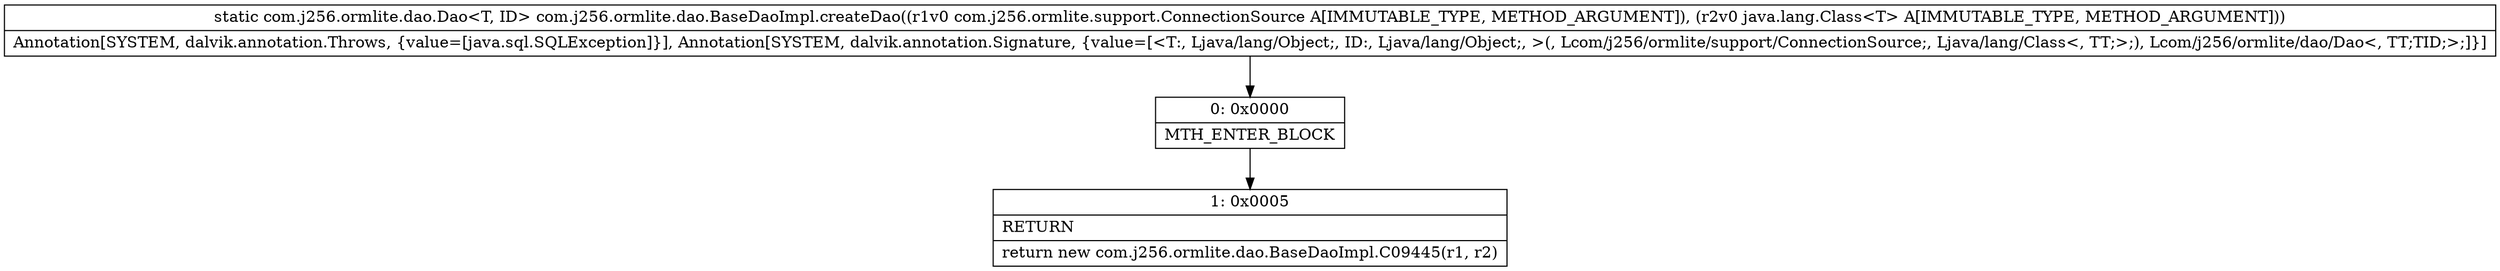 digraph "CFG forcom.j256.ormlite.dao.BaseDaoImpl.createDao(Lcom\/j256\/ormlite\/support\/ConnectionSource;Ljava\/lang\/Class;)Lcom\/j256\/ormlite\/dao\/Dao;" {
Node_0 [shape=record,label="{0\:\ 0x0000|MTH_ENTER_BLOCK\l}"];
Node_1 [shape=record,label="{1\:\ 0x0005|RETURN\l|return new com.j256.ormlite.dao.BaseDaoImpl.C09445(r1, r2)\l}"];
MethodNode[shape=record,label="{static com.j256.ormlite.dao.Dao\<T, ID\> com.j256.ormlite.dao.BaseDaoImpl.createDao((r1v0 com.j256.ormlite.support.ConnectionSource A[IMMUTABLE_TYPE, METHOD_ARGUMENT]), (r2v0 java.lang.Class\<T\> A[IMMUTABLE_TYPE, METHOD_ARGUMENT]))  | Annotation[SYSTEM, dalvik.annotation.Throws, \{value=[java.sql.SQLException]\}], Annotation[SYSTEM, dalvik.annotation.Signature, \{value=[\<T:, Ljava\/lang\/Object;, ID:, Ljava\/lang\/Object;, \>(, Lcom\/j256\/ormlite\/support\/ConnectionSource;, Ljava\/lang\/Class\<, TT;\>;), Lcom\/j256\/ormlite\/dao\/Dao\<, TT;TID;\>;]\}]\l}"];
MethodNode -> Node_0;
Node_0 -> Node_1;
}

